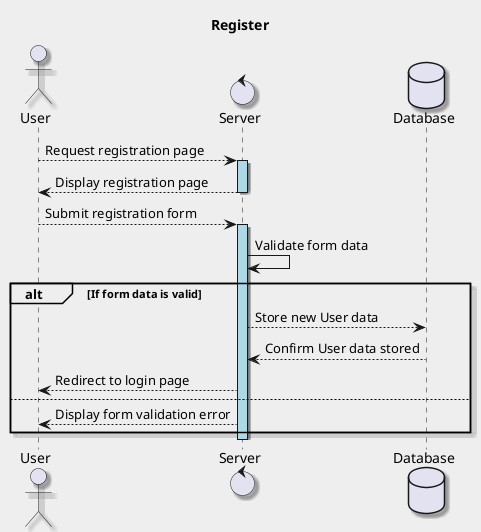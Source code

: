 @startuml Register
    title Register
    skinparam backgroundColor #EEEEEE
    skinparam shadowing true

    actor User
    control Server
    database Database
    User --> Server : Request registration page
    activate Server  #lightblue
    Server --> User : Display registration page
    deactivate Server 
    User --> Server : Submit registration form
    activate Server #lightblue
    Server -> Server : Validate form data
    alt If form data is valid
        Server --> Database : Store new User data
            Database --> Server : Confirm User data stored
            Server --> User : Redirect to login page
    else
        Server --> User : Display form validation error
    end
    deactivate Server
@enduml